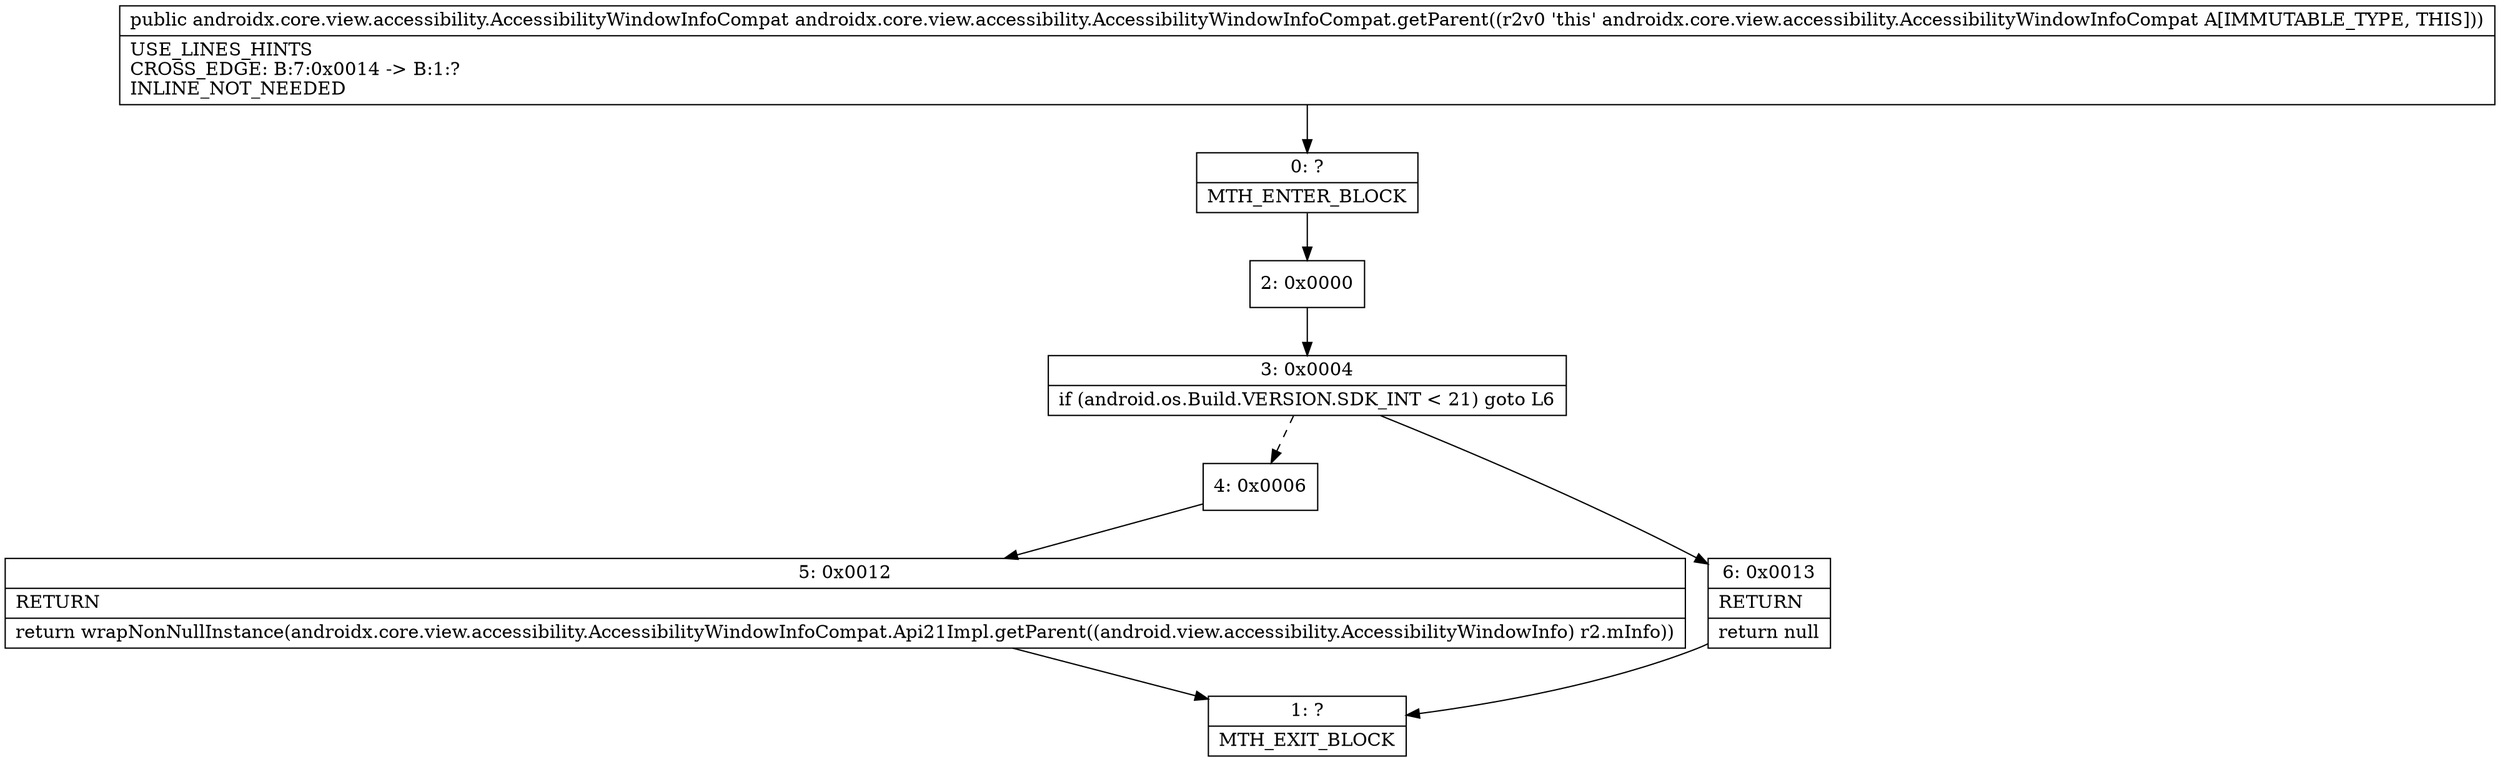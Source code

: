 digraph "CFG forandroidx.core.view.accessibility.AccessibilityWindowInfoCompat.getParent()Landroidx\/core\/view\/accessibility\/AccessibilityWindowInfoCompat;" {
Node_0 [shape=record,label="{0\:\ ?|MTH_ENTER_BLOCK\l}"];
Node_2 [shape=record,label="{2\:\ 0x0000}"];
Node_3 [shape=record,label="{3\:\ 0x0004|if (android.os.Build.VERSION.SDK_INT \< 21) goto L6\l}"];
Node_4 [shape=record,label="{4\:\ 0x0006}"];
Node_5 [shape=record,label="{5\:\ 0x0012|RETURN\l|return wrapNonNullInstance(androidx.core.view.accessibility.AccessibilityWindowInfoCompat.Api21Impl.getParent((android.view.accessibility.AccessibilityWindowInfo) r2.mInfo))\l}"];
Node_1 [shape=record,label="{1\:\ ?|MTH_EXIT_BLOCK\l}"];
Node_6 [shape=record,label="{6\:\ 0x0013|RETURN\l|return null\l}"];
MethodNode[shape=record,label="{public androidx.core.view.accessibility.AccessibilityWindowInfoCompat androidx.core.view.accessibility.AccessibilityWindowInfoCompat.getParent((r2v0 'this' androidx.core.view.accessibility.AccessibilityWindowInfoCompat A[IMMUTABLE_TYPE, THIS]))  | USE_LINES_HINTS\lCROSS_EDGE: B:7:0x0014 \-\> B:1:?\lINLINE_NOT_NEEDED\l}"];
MethodNode -> Node_0;Node_0 -> Node_2;
Node_2 -> Node_3;
Node_3 -> Node_4[style=dashed];
Node_3 -> Node_6;
Node_4 -> Node_5;
Node_5 -> Node_1;
Node_6 -> Node_1;
}

